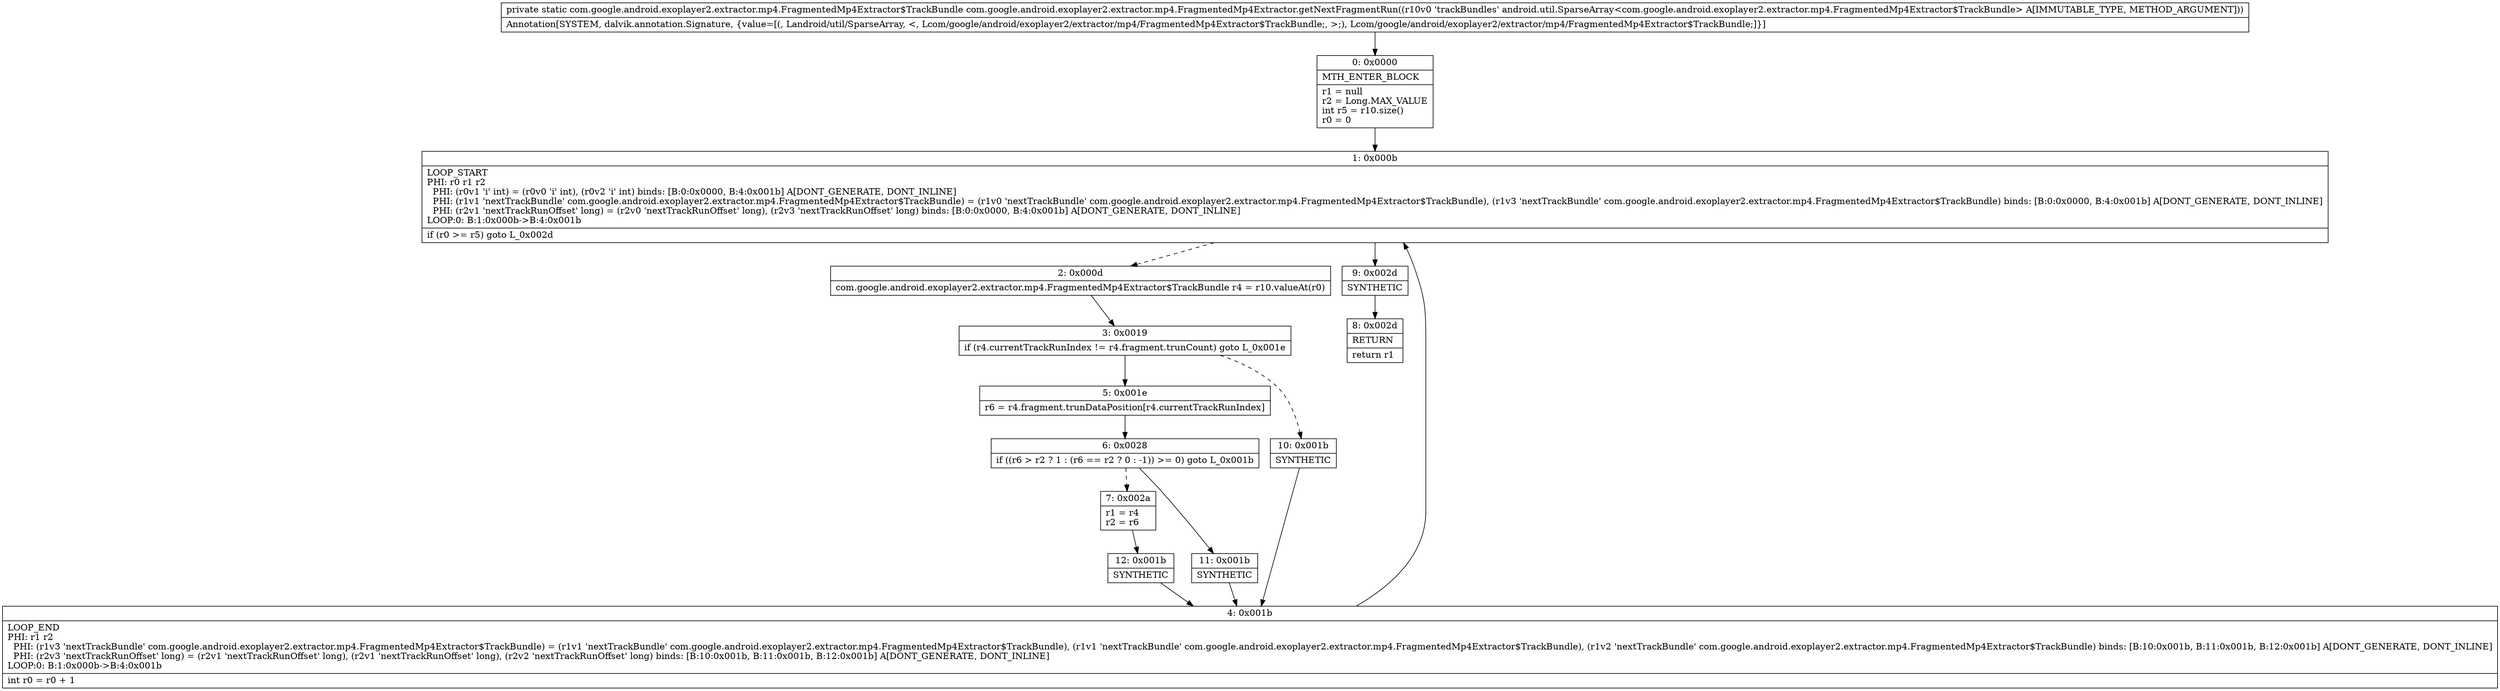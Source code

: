 digraph "CFG forcom.google.android.exoplayer2.extractor.mp4.FragmentedMp4Extractor.getNextFragmentRun(Landroid\/util\/SparseArray;)Lcom\/google\/android\/exoplayer2\/extractor\/mp4\/FragmentedMp4Extractor$TrackBundle;" {
Node_0 [shape=record,label="{0\:\ 0x0000|MTH_ENTER_BLOCK\l|r1 = null\lr2 = Long.MAX_VALUE\lint r5 = r10.size()\lr0 = 0\l}"];
Node_1 [shape=record,label="{1\:\ 0x000b|LOOP_START\lPHI: r0 r1 r2 \l  PHI: (r0v1 'i' int) = (r0v0 'i' int), (r0v2 'i' int) binds: [B:0:0x0000, B:4:0x001b] A[DONT_GENERATE, DONT_INLINE]\l  PHI: (r1v1 'nextTrackBundle' com.google.android.exoplayer2.extractor.mp4.FragmentedMp4Extractor$TrackBundle) = (r1v0 'nextTrackBundle' com.google.android.exoplayer2.extractor.mp4.FragmentedMp4Extractor$TrackBundle), (r1v3 'nextTrackBundle' com.google.android.exoplayer2.extractor.mp4.FragmentedMp4Extractor$TrackBundle) binds: [B:0:0x0000, B:4:0x001b] A[DONT_GENERATE, DONT_INLINE]\l  PHI: (r2v1 'nextTrackRunOffset' long) = (r2v0 'nextTrackRunOffset' long), (r2v3 'nextTrackRunOffset' long) binds: [B:0:0x0000, B:4:0x001b] A[DONT_GENERATE, DONT_INLINE]\lLOOP:0: B:1:0x000b\-\>B:4:0x001b\l|if (r0 \>= r5) goto L_0x002d\l}"];
Node_2 [shape=record,label="{2\:\ 0x000d|com.google.android.exoplayer2.extractor.mp4.FragmentedMp4Extractor$TrackBundle r4 = r10.valueAt(r0)\l}"];
Node_3 [shape=record,label="{3\:\ 0x0019|if (r4.currentTrackRunIndex != r4.fragment.trunCount) goto L_0x001e\l}"];
Node_4 [shape=record,label="{4\:\ 0x001b|LOOP_END\lPHI: r1 r2 \l  PHI: (r1v3 'nextTrackBundle' com.google.android.exoplayer2.extractor.mp4.FragmentedMp4Extractor$TrackBundle) = (r1v1 'nextTrackBundle' com.google.android.exoplayer2.extractor.mp4.FragmentedMp4Extractor$TrackBundle), (r1v1 'nextTrackBundle' com.google.android.exoplayer2.extractor.mp4.FragmentedMp4Extractor$TrackBundle), (r1v2 'nextTrackBundle' com.google.android.exoplayer2.extractor.mp4.FragmentedMp4Extractor$TrackBundle) binds: [B:10:0x001b, B:11:0x001b, B:12:0x001b] A[DONT_GENERATE, DONT_INLINE]\l  PHI: (r2v3 'nextTrackRunOffset' long) = (r2v1 'nextTrackRunOffset' long), (r2v1 'nextTrackRunOffset' long), (r2v2 'nextTrackRunOffset' long) binds: [B:10:0x001b, B:11:0x001b, B:12:0x001b] A[DONT_GENERATE, DONT_INLINE]\lLOOP:0: B:1:0x000b\-\>B:4:0x001b\l|int r0 = r0 + 1\l}"];
Node_5 [shape=record,label="{5\:\ 0x001e|r6 = r4.fragment.trunDataPosition[r4.currentTrackRunIndex]\l}"];
Node_6 [shape=record,label="{6\:\ 0x0028|if ((r6 \> r2 ? 1 : (r6 == r2 ? 0 : \-1)) \>= 0) goto L_0x001b\l}"];
Node_7 [shape=record,label="{7\:\ 0x002a|r1 = r4\lr2 = r6\l}"];
Node_8 [shape=record,label="{8\:\ 0x002d|RETURN\l|return r1\l}"];
Node_9 [shape=record,label="{9\:\ 0x002d|SYNTHETIC\l}"];
Node_10 [shape=record,label="{10\:\ 0x001b|SYNTHETIC\l}"];
Node_11 [shape=record,label="{11\:\ 0x001b|SYNTHETIC\l}"];
Node_12 [shape=record,label="{12\:\ 0x001b|SYNTHETIC\l}"];
MethodNode[shape=record,label="{private static com.google.android.exoplayer2.extractor.mp4.FragmentedMp4Extractor$TrackBundle com.google.android.exoplayer2.extractor.mp4.FragmentedMp4Extractor.getNextFragmentRun((r10v0 'trackBundles' android.util.SparseArray\<com.google.android.exoplayer2.extractor.mp4.FragmentedMp4Extractor$TrackBundle\> A[IMMUTABLE_TYPE, METHOD_ARGUMENT]))  | Annotation[SYSTEM, dalvik.annotation.Signature, \{value=[(, Landroid\/util\/SparseArray, \<, Lcom\/google\/android\/exoplayer2\/extractor\/mp4\/FragmentedMp4Extractor$TrackBundle;, \>;), Lcom\/google\/android\/exoplayer2\/extractor\/mp4\/FragmentedMp4Extractor$TrackBundle;]\}]\l}"];
MethodNode -> Node_0;
Node_0 -> Node_1;
Node_1 -> Node_2[style=dashed];
Node_1 -> Node_9;
Node_2 -> Node_3;
Node_3 -> Node_5;
Node_3 -> Node_10[style=dashed];
Node_4 -> Node_1;
Node_5 -> Node_6;
Node_6 -> Node_7[style=dashed];
Node_6 -> Node_11;
Node_7 -> Node_12;
Node_9 -> Node_8;
Node_10 -> Node_4;
Node_11 -> Node_4;
Node_12 -> Node_4;
}

